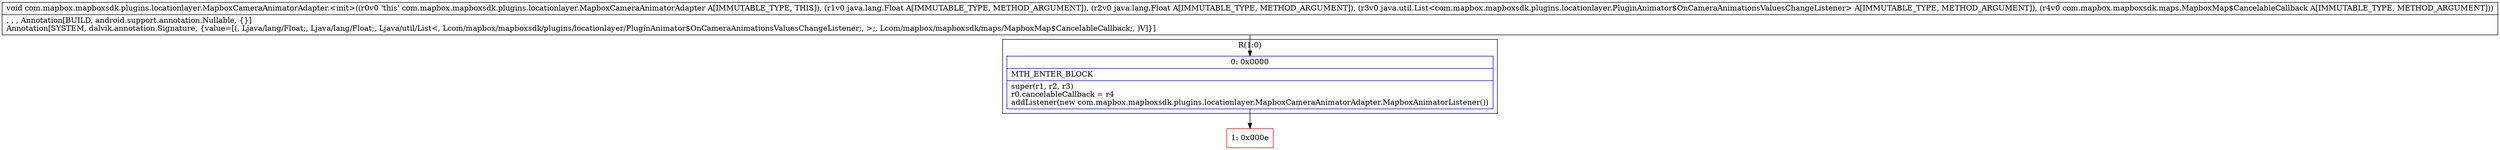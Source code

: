 digraph "CFG forcom.mapbox.mapboxsdk.plugins.locationlayer.MapboxCameraAnimatorAdapter.\<init\>(Ljava\/lang\/Float;Ljava\/lang\/Float;Ljava\/util\/List;Lcom\/mapbox\/mapboxsdk\/maps\/MapboxMap$CancelableCallback;)V" {
subgraph cluster_Region_1659869953 {
label = "R(1:0)";
node [shape=record,color=blue];
Node_0 [shape=record,label="{0\:\ 0x0000|MTH_ENTER_BLOCK\l|super(r1, r2, r3)\lr0.cancelableCallback = r4\laddListener(new com.mapbox.mapboxsdk.plugins.locationlayer.MapboxCameraAnimatorAdapter.MapboxAnimatorListener())\l}"];
}
Node_1 [shape=record,color=red,label="{1\:\ 0x000e}"];
MethodNode[shape=record,label="{void com.mapbox.mapboxsdk.plugins.locationlayer.MapboxCameraAnimatorAdapter.\<init\>((r0v0 'this' com.mapbox.mapboxsdk.plugins.locationlayer.MapboxCameraAnimatorAdapter A[IMMUTABLE_TYPE, THIS]), (r1v0 java.lang.Float A[IMMUTABLE_TYPE, METHOD_ARGUMENT]), (r2v0 java.lang.Float A[IMMUTABLE_TYPE, METHOD_ARGUMENT]), (r3v0 java.util.List\<com.mapbox.mapboxsdk.plugins.locationlayer.PluginAnimator$OnCameraAnimationsValuesChangeListener\> A[IMMUTABLE_TYPE, METHOD_ARGUMENT]), (r4v0 com.mapbox.mapboxsdk.maps.MapboxMap$CancelableCallback A[IMMUTABLE_TYPE, METHOD_ARGUMENT]))  | , , , Annotation[BUILD, android.support.annotation.Nullable, \{\}]\lAnnotation[SYSTEM, dalvik.annotation.Signature, \{value=[(, Ljava\/lang\/Float;, Ljava\/lang\/Float;, Ljava\/util\/List\<, Lcom\/mapbox\/mapboxsdk\/plugins\/locationlayer\/PluginAnimator$OnCameraAnimationsValuesChangeListener;, \>;, Lcom\/mapbox\/mapboxsdk\/maps\/MapboxMap$CancelableCallback;, )V]\}]\l}"];
MethodNode -> Node_0;
Node_0 -> Node_1;
}

